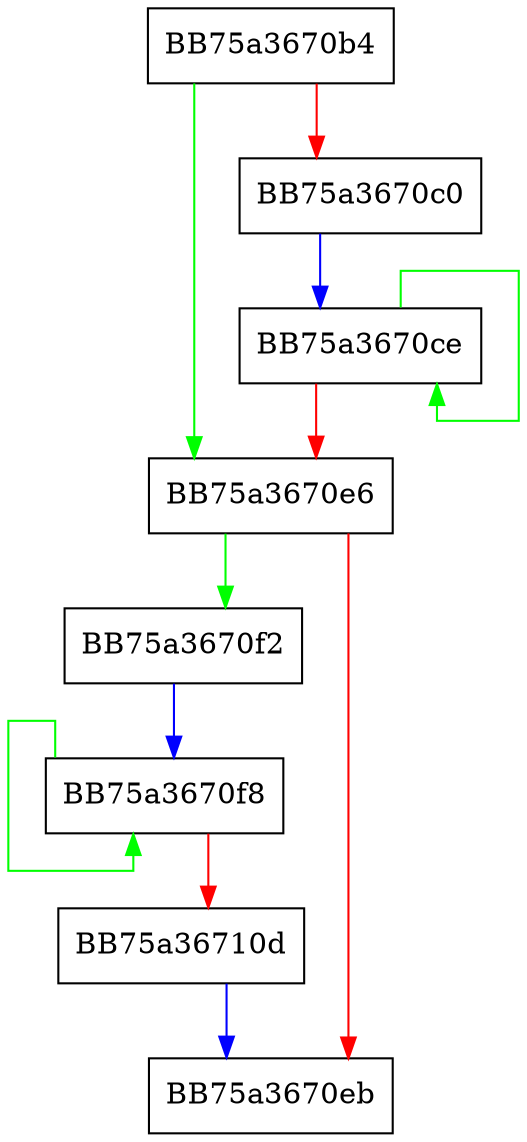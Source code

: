 digraph SymCryptEqual {
  node [shape="box"];
  graph [splines=ortho];
  BB75a3670b4 -> BB75a3670e6 [color="green"];
  BB75a3670b4 -> BB75a3670c0 [color="red"];
  BB75a3670c0 -> BB75a3670ce [color="blue"];
  BB75a3670ce -> BB75a3670ce [color="green"];
  BB75a3670ce -> BB75a3670e6 [color="red"];
  BB75a3670e6 -> BB75a3670f2 [color="green"];
  BB75a3670e6 -> BB75a3670eb [color="red"];
  BB75a3670f2 -> BB75a3670f8 [color="blue"];
  BB75a3670f8 -> BB75a3670f8 [color="green"];
  BB75a3670f8 -> BB75a36710d [color="red"];
  BB75a36710d -> BB75a3670eb [color="blue"];
}